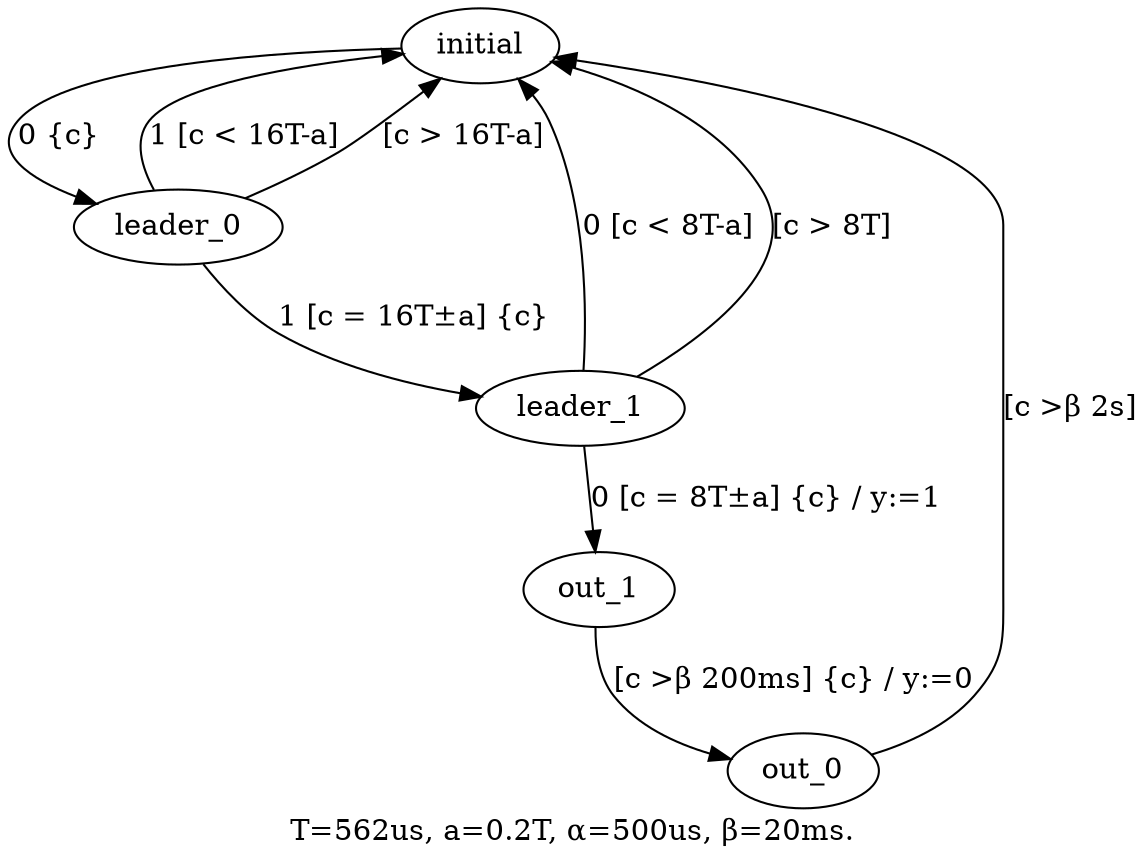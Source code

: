 digraph Fsm1 {
    graph [label = "T=562us, a=0.2T, α=500us, β=20ms."]
    0 [label = "initial"]
    1 [label = "leader_0"]
    2 [label = "leader_1"]
    3 [label = "out_1"]
    4 [label = "out_0"]
    0 -> 1 [label = "0 {c}"]
    1 -> 0 [label = "1 [c < 16T-a]"]
    1 -> 2 [label = "1 [c = 16T±a] {c}"]
    1 -> 0 [label = "[c > 16T-a]"]
    2 -> 0 [label = "0 [c < 8T-a]"]
    2 -> 3 [label = "0 [c = 8T±a] {c} / y:=1"]
    2 -> 0 [label = "[c > 8T]"]
    3 -> 4 [label = "[c >β 200ms] {c} / y:=0"]
    4 -> 0 [label = "[c >β 2s]"]
}
